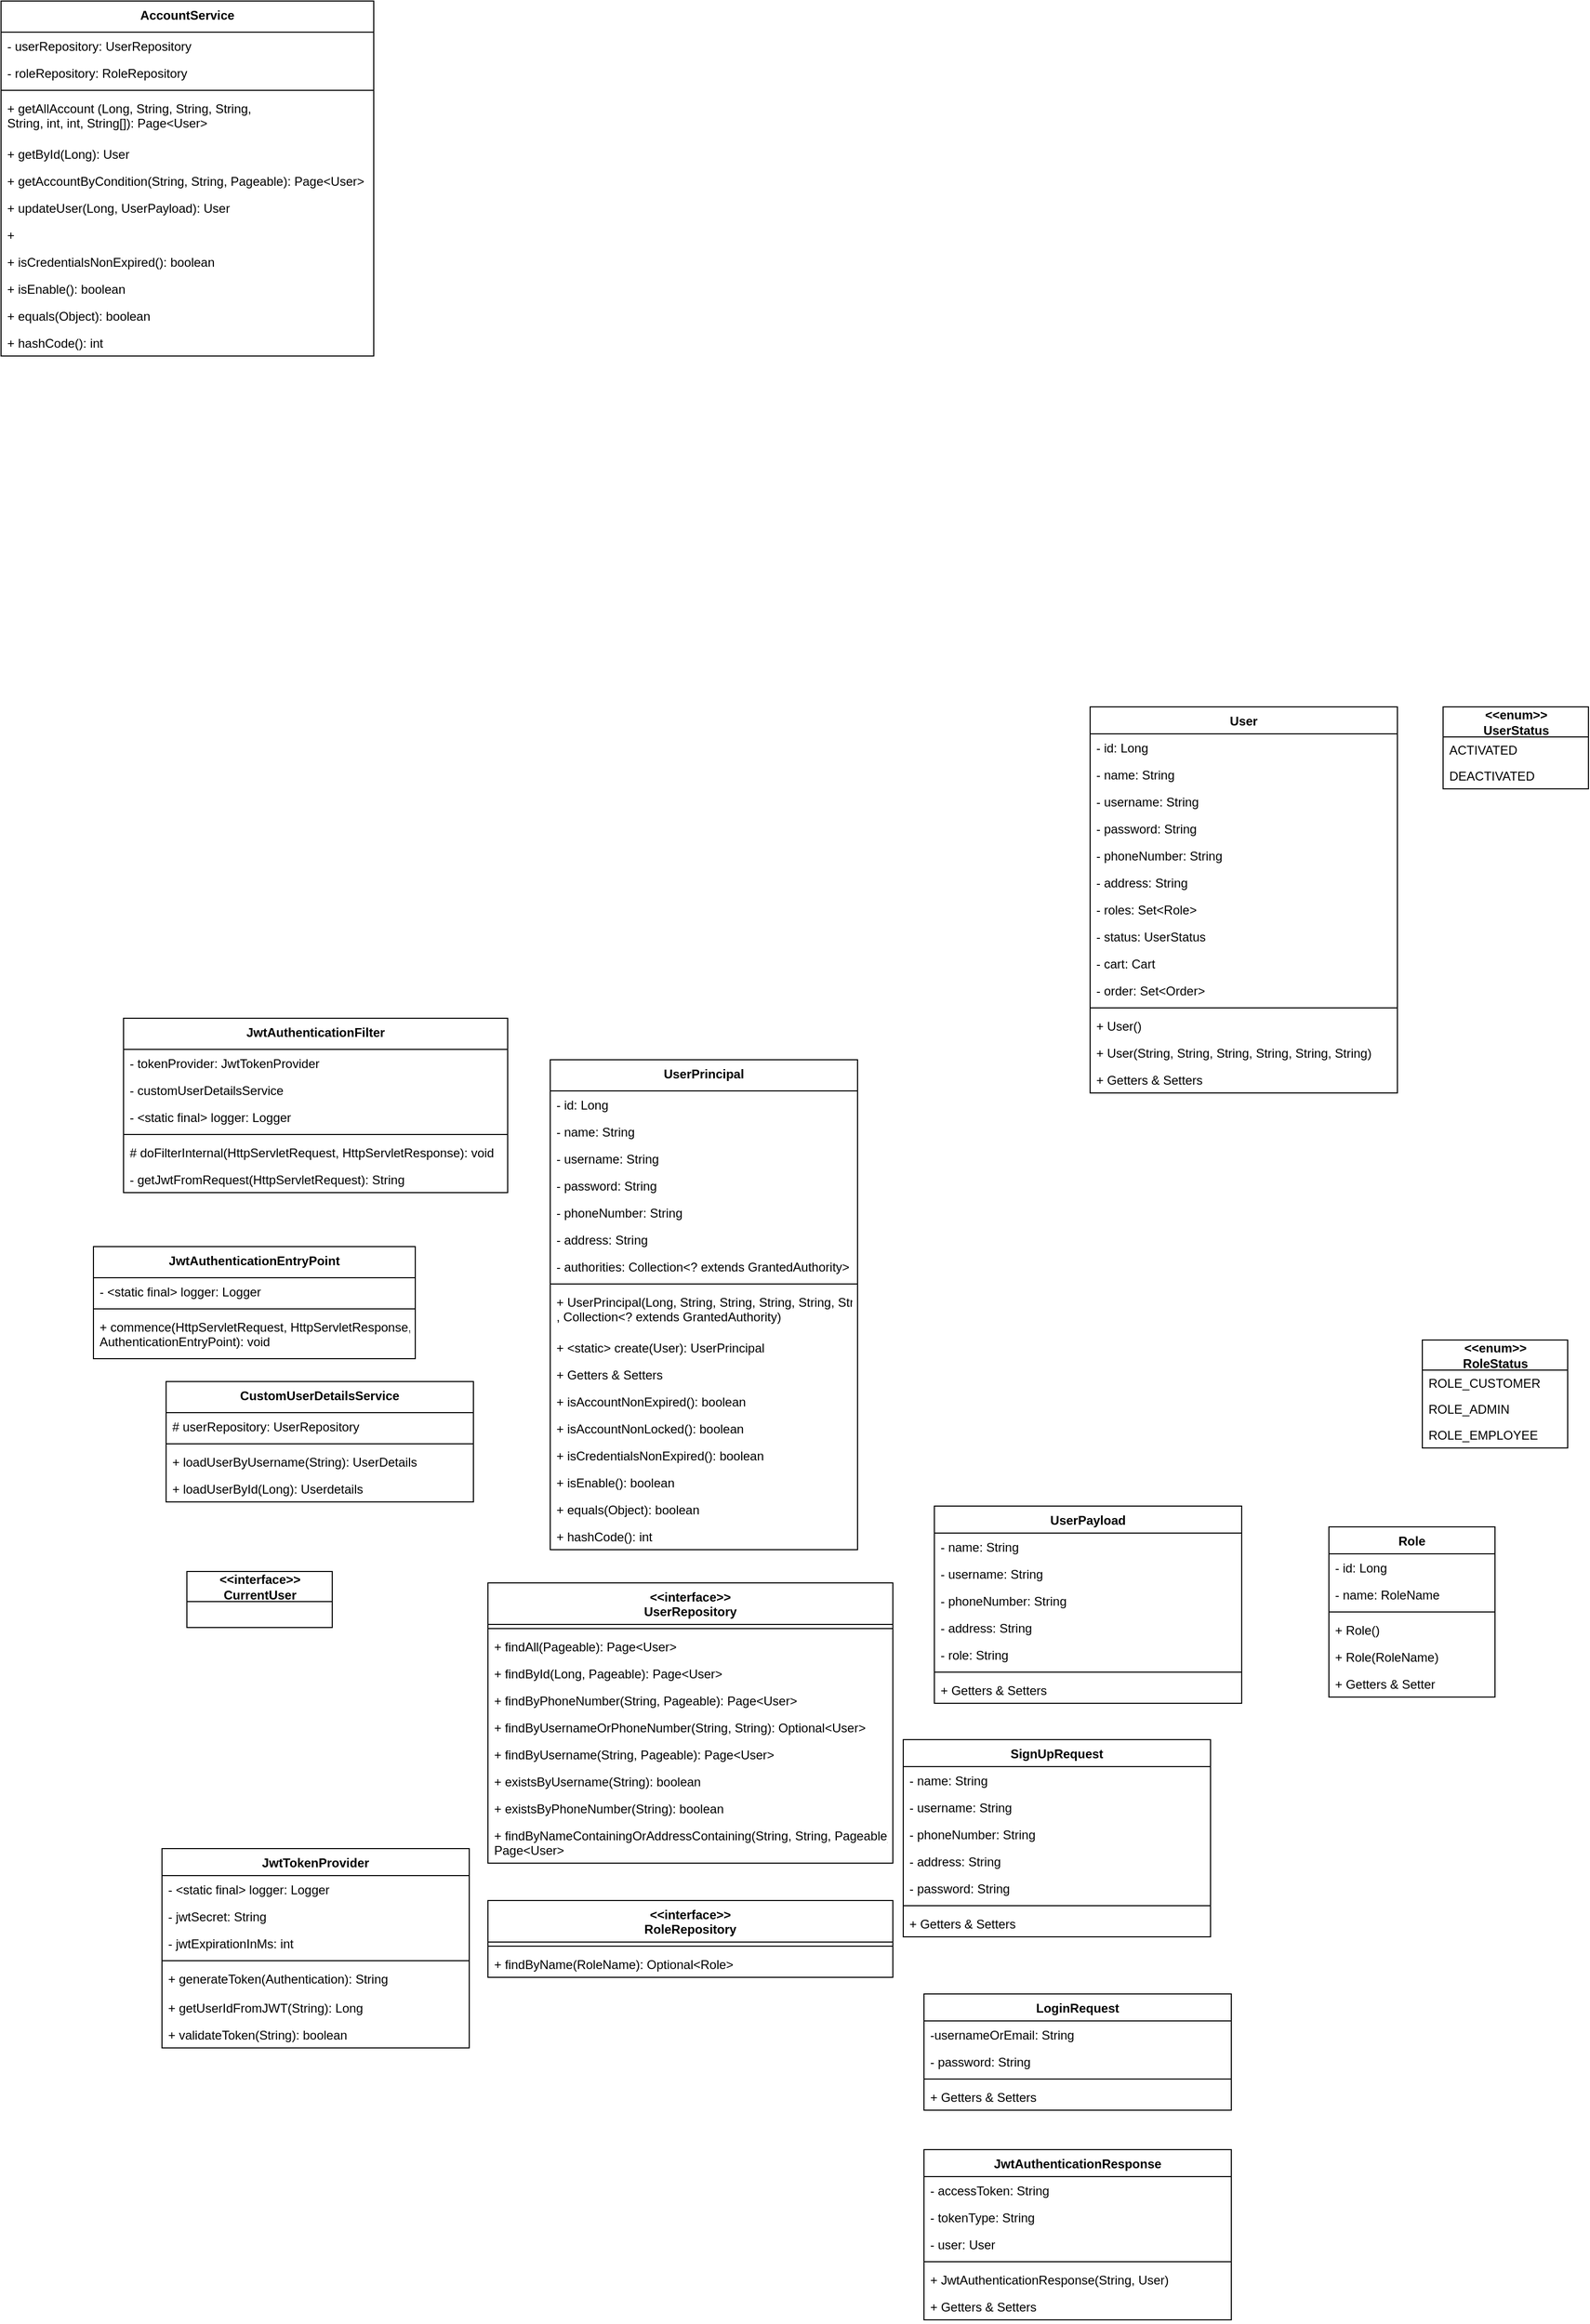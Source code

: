 <mxfile version="14.5.3" type="github"><diagram id="C5RBs43oDa-KdzZeNtuy" name="Page-1"><mxGraphModel dx="1350" dy="1605" grid="1" gridSize="10" guides="1" tooltips="1" connect="1" arrows="1" fold="1" page="1" pageScale="1" pageWidth="827" pageHeight="1169" math="0" shadow="0"><root><mxCell id="WIyWlLk6GJQsqaUBKTNV-0"/><mxCell id="WIyWlLk6GJQsqaUBKTNV-1" parent="WIyWlLk6GJQsqaUBKTNV-0"/><mxCell id="y8SY3zgBV_V-2ngHkjji-3" value="User" style="swimlane;fontStyle=1;align=center;verticalAlign=top;childLayout=stackLayout;horizontal=1;startSize=26;horizontalStack=0;resizeParent=1;resizeParentMax=0;resizeLast=0;collapsible=1;marginBottom=0;" vertex="1" parent="WIyWlLk6GJQsqaUBKTNV-1"><mxGeometry x="340" y="-410" width="296" height="372" as="geometry"/></mxCell><mxCell id="y8SY3zgBV_V-2ngHkjji-4" value="- id: Long" style="text;strokeColor=none;fillColor=none;align=left;verticalAlign=top;spacingLeft=4;spacingRight=4;overflow=hidden;rotatable=0;points=[[0,0.5],[1,0.5]];portConstraint=eastwest;" vertex="1" parent="y8SY3zgBV_V-2ngHkjji-3"><mxGeometry y="26" width="296" height="26" as="geometry"/></mxCell><mxCell id="y8SY3zgBV_V-2ngHkjji-26" value="- name: String" style="text;strokeColor=none;fillColor=none;align=left;verticalAlign=top;spacingLeft=4;spacingRight=4;overflow=hidden;rotatable=0;points=[[0,0.5],[1,0.5]];portConstraint=eastwest;" vertex="1" parent="y8SY3zgBV_V-2ngHkjji-3"><mxGeometry y="52" width="296" height="26" as="geometry"/></mxCell><mxCell id="y8SY3zgBV_V-2ngHkjji-27" value="- username: String" style="text;strokeColor=none;fillColor=none;align=left;verticalAlign=top;spacingLeft=4;spacingRight=4;overflow=hidden;rotatable=0;points=[[0,0.5],[1,0.5]];portConstraint=eastwest;" vertex="1" parent="y8SY3zgBV_V-2ngHkjji-3"><mxGeometry y="78" width="296" height="26" as="geometry"/></mxCell><mxCell id="y8SY3zgBV_V-2ngHkjji-28" value="- password: String" style="text;strokeColor=none;fillColor=none;align=left;verticalAlign=top;spacingLeft=4;spacingRight=4;overflow=hidden;rotatable=0;points=[[0,0.5],[1,0.5]];portConstraint=eastwest;" vertex="1" parent="y8SY3zgBV_V-2ngHkjji-3"><mxGeometry y="104" width="296" height="26" as="geometry"/></mxCell><mxCell id="y8SY3zgBV_V-2ngHkjji-30" value="- phoneNumber: String" style="text;strokeColor=none;fillColor=none;align=left;verticalAlign=top;spacingLeft=4;spacingRight=4;overflow=hidden;rotatable=0;points=[[0,0.5],[1,0.5]];portConstraint=eastwest;" vertex="1" parent="y8SY3zgBV_V-2ngHkjji-3"><mxGeometry y="130" width="296" height="26" as="geometry"/></mxCell><mxCell id="y8SY3zgBV_V-2ngHkjji-31" value="- address: String" style="text;strokeColor=none;fillColor=none;align=left;verticalAlign=top;spacingLeft=4;spacingRight=4;overflow=hidden;rotatable=0;points=[[0,0.5],[1,0.5]];portConstraint=eastwest;" vertex="1" parent="y8SY3zgBV_V-2ngHkjji-3"><mxGeometry y="156" width="296" height="26" as="geometry"/></mxCell><mxCell id="y8SY3zgBV_V-2ngHkjji-34" value="- roles: Set&lt;Role&gt;" style="text;strokeColor=none;fillColor=none;align=left;verticalAlign=top;spacingLeft=4;spacingRight=4;overflow=hidden;rotatable=0;points=[[0,0.5],[1,0.5]];portConstraint=eastwest;" vertex="1" parent="y8SY3zgBV_V-2ngHkjji-3"><mxGeometry y="182" width="296" height="26" as="geometry"/></mxCell><mxCell id="y8SY3zgBV_V-2ngHkjji-33" value="- status: UserStatus" style="text;strokeColor=none;fillColor=none;align=left;verticalAlign=top;spacingLeft=4;spacingRight=4;overflow=hidden;rotatable=0;points=[[0,0.5],[1,0.5]];portConstraint=eastwest;" vertex="1" parent="y8SY3zgBV_V-2ngHkjji-3"><mxGeometry y="208" width="296" height="26" as="geometry"/></mxCell><mxCell id="y8SY3zgBV_V-2ngHkjji-32" value="- cart: Cart" style="text;strokeColor=none;fillColor=none;align=left;verticalAlign=top;spacingLeft=4;spacingRight=4;overflow=hidden;rotatable=0;points=[[0,0.5],[1,0.5]];portConstraint=eastwest;" vertex="1" parent="y8SY3zgBV_V-2ngHkjji-3"><mxGeometry y="234" width="296" height="26" as="geometry"/></mxCell><mxCell id="y8SY3zgBV_V-2ngHkjji-29" value="- order: Set&lt;Order&gt;" style="text;strokeColor=none;fillColor=none;align=left;verticalAlign=top;spacingLeft=4;spacingRight=4;overflow=hidden;rotatable=0;points=[[0,0.5],[1,0.5]];portConstraint=eastwest;" vertex="1" parent="y8SY3zgBV_V-2ngHkjji-3"><mxGeometry y="260" width="296" height="26" as="geometry"/></mxCell><mxCell id="y8SY3zgBV_V-2ngHkjji-5" value="" style="line;strokeWidth=1;fillColor=none;align=left;verticalAlign=middle;spacingTop=-1;spacingLeft=3;spacingRight=3;rotatable=0;labelPosition=right;points=[];portConstraint=eastwest;" vertex="1" parent="y8SY3zgBV_V-2ngHkjji-3"><mxGeometry y="286" width="296" height="8" as="geometry"/></mxCell><mxCell id="y8SY3zgBV_V-2ngHkjji-6" value="+ User()&#xA;" style="text;strokeColor=none;fillColor=none;align=left;verticalAlign=top;spacingLeft=4;spacingRight=4;overflow=hidden;rotatable=0;points=[[0,0.5],[1,0.5]];portConstraint=eastwest;" vertex="1" parent="y8SY3zgBV_V-2ngHkjji-3"><mxGeometry y="294" width="296" height="26" as="geometry"/></mxCell><mxCell id="y8SY3zgBV_V-2ngHkjji-50" value="+ User(String, String, String, String, String, String)&#xA;" style="text;strokeColor=none;fillColor=none;align=left;verticalAlign=top;spacingLeft=4;spacingRight=4;overflow=hidden;rotatable=0;points=[[0,0.5],[1,0.5]];portConstraint=eastwest;" vertex="1" parent="y8SY3zgBV_V-2ngHkjji-3"><mxGeometry y="320" width="296" height="26" as="geometry"/></mxCell><mxCell id="y8SY3zgBV_V-2ngHkjji-35" value="+ Getters &amp; Setters " style="text;strokeColor=none;fillColor=none;align=left;verticalAlign=top;spacingLeft=4;spacingRight=4;overflow=hidden;rotatable=0;points=[[0,0.5],[1,0.5]];portConstraint=eastwest;" vertex="1" parent="y8SY3zgBV_V-2ngHkjji-3"><mxGeometry y="346" width="296" height="26" as="geometry"/></mxCell><mxCell id="y8SY3zgBV_V-2ngHkjji-11" value="Role" style="swimlane;fontStyle=1;align=center;verticalAlign=top;childLayout=stackLayout;horizontal=1;startSize=26;horizontalStack=0;resizeParent=1;resizeParentMax=0;resizeLast=0;collapsible=1;marginBottom=0;" vertex="1" parent="WIyWlLk6GJQsqaUBKTNV-1"><mxGeometry x="570" y="380" width="160" height="164" as="geometry"/></mxCell><mxCell id="y8SY3zgBV_V-2ngHkjji-52" value="- id: Long" style="text;strokeColor=none;fillColor=none;align=left;verticalAlign=top;spacingLeft=4;spacingRight=4;overflow=hidden;rotatable=0;points=[[0,0.5],[1,0.5]];portConstraint=eastwest;" vertex="1" parent="y8SY3zgBV_V-2ngHkjji-11"><mxGeometry y="26" width="160" height="26" as="geometry"/></mxCell><mxCell id="y8SY3zgBV_V-2ngHkjji-12" value="- name: RoleName" style="text;strokeColor=none;fillColor=none;align=left;verticalAlign=top;spacingLeft=4;spacingRight=4;overflow=hidden;rotatable=0;points=[[0,0.5],[1,0.5]];portConstraint=eastwest;" vertex="1" parent="y8SY3zgBV_V-2ngHkjji-11"><mxGeometry y="52" width="160" height="26" as="geometry"/></mxCell><mxCell id="y8SY3zgBV_V-2ngHkjji-13" value="" style="line;strokeWidth=1;fillColor=none;align=left;verticalAlign=middle;spacingTop=-1;spacingLeft=3;spacingRight=3;rotatable=0;labelPosition=right;points=[];portConstraint=eastwest;" vertex="1" parent="y8SY3zgBV_V-2ngHkjji-11"><mxGeometry y="78" width="160" height="8" as="geometry"/></mxCell><mxCell id="y8SY3zgBV_V-2ngHkjji-14" value="+ Role()" style="text;strokeColor=none;fillColor=none;align=left;verticalAlign=top;spacingLeft=4;spacingRight=4;overflow=hidden;rotatable=0;points=[[0,0.5],[1,0.5]];portConstraint=eastwest;" vertex="1" parent="y8SY3zgBV_V-2ngHkjji-11"><mxGeometry y="86" width="160" height="26" as="geometry"/></mxCell><mxCell id="y8SY3zgBV_V-2ngHkjji-54" value="+ Role(RoleName)" style="text;strokeColor=none;fillColor=none;align=left;verticalAlign=top;spacingLeft=4;spacingRight=4;overflow=hidden;rotatable=0;points=[[0,0.5],[1,0.5]];portConstraint=eastwest;" vertex="1" parent="y8SY3zgBV_V-2ngHkjji-11"><mxGeometry y="112" width="160" height="26" as="geometry"/></mxCell><mxCell id="y8SY3zgBV_V-2ngHkjji-53" value="+ Getters &amp; Setter" style="text;strokeColor=none;fillColor=none;align=left;verticalAlign=top;spacingLeft=4;spacingRight=4;overflow=hidden;rotatable=0;points=[[0,0.5],[1,0.5]];portConstraint=eastwest;" vertex="1" parent="y8SY3zgBV_V-2ngHkjji-11"><mxGeometry y="138" width="160" height="26" as="geometry"/></mxCell><mxCell id="y8SY3zgBV_V-2ngHkjji-19" value="&lt;div&gt;&amp;lt;&amp;lt;enum&amp;gt;&amp;gt;&lt;br&gt;&lt;/div&gt;&lt;div&gt;UserStatus&lt;/div&gt;" style="swimlane;fontStyle=1;align=center;verticalAlign=middle;childLayout=stackLayout;horizontal=1;startSize=29;horizontalStack=0;resizeParent=1;resizeParentMax=0;resizeLast=0;collapsible=0;marginBottom=0;html=1;" vertex="1" parent="WIyWlLk6GJQsqaUBKTNV-1"><mxGeometry x="680" y="-410" width="140" height="79" as="geometry"/></mxCell><mxCell id="y8SY3zgBV_V-2ngHkjji-21" value="ACTIVATED" style="text;html=1;strokeColor=none;fillColor=none;align=left;verticalAlign=middle;spacingLeft=4;spacingRight=4;overflow=hidden;rotatable=0;points=[[0,0.5],[1,0.5]];portConstraint=eastwest;" vertex="1" parent="y8SY3zgBV_V-2ngHkjji-19"><mxGeometry y="29" width="140" height="25" as="geometry"/></mxCell><mxCell id="y8SY3zgBV_V-2ngHkjji-51" value="DEACTIVATED" style="text;html=1;strokeColor=none;fillColor=none;align=left;verticalAlign=middle;spacingLeft=4;spacingRight=4;overflow=hidden;rotatable=0;points=[[0,0.5],[1,0.5]];portConstraint=eastwest;" vertex="1" parent="y8SY3zgBV_V-2ngHkjji-19"><mxGeometry y="54" width="140" height="25" as="geometry"/></mxCell><mxCell id="y8SY3zgBV_V-2ngHkjji-55" value="&lt;div&gt;&amp;lt;&amp;lt;enum&amp;gt;&amp;gt;&lt;br&gt;&lt;/div&gt;&lt;div&gt;RoleStatus&lt;/div&gt;" style="swimlane;fontStyle=1;align=center;verticalAlign=middle;childLayout=stackLayout;horizontal=1;startSize=29;horizontalStack=0;resizeParent=1;resizeParentMax=0;resizeLast=0;collapsible=0;marginBottom=0;html=1;" vertex="1" parent="WIyWlLk6GJQsqaUBKTNV-1"><mxGeometry x="660" y="200" width="140" height="104" as="geometry"/></mxCell><mxCell id="y8SY3zgBV_V-2ngHkjji-56" value="ROLE_CUSTOMER" style="text;html=1;strokeColor=none;fillColor=none;align=left;verticalAlign=middle;spacingLeft=4;spacingRight=4;overflow=hidden;rotatable=0;points=[[0,0.5],[1,0.5]];portConstraint=eastwest;" vertex="1" parent="y8SY3zgBV_V-2ngHkjji-55"><mxGeometry y="29" width="140" height="25" as="geometry"/></mxCell><mxCell id="y8SY3zgBV_V-2ngHkjji-57" value="ROLE_ADMIN" style="text;html=1;strokeColor=none;fillColor=none;align=left;verticalAlign=middle;spacingLeft=4;spacingRight=4;overflow=hidden;rotatable=0;points=[[0,0.5],[1,0.5]];portConstraint=eastwest;" vertex="1" parent="y8SY3zgBV_V-2ngHkjji-55"><mxGeometry y="54" width="140" height="25" as="geometry"/></mxCell><mxCell id="y8SY3zgBV_V-2ngHkjji-58" value="ROLE_EMPLOYEE" style="text;html=1;strokeColor=none;fillColor=none;align=left;verticalAlign=middle;spacingLeft=4;spacingRight=4;overflow=hidden;rotatable=0;points=[[0,0.5],[1,0.5]];portConstraint=eastwest;" vertex="1" parent="y8SY3zgBV_V-2ngHkjji-55"><mxGeometry y="79" width="140" height="25" as="geometry"/></mxCell><mxCell id="y8SY3zgBV_V-2ngHkjji-59" value="UserPayload" style="swimlane;fontStyle=1;align=center;verticalAlign=top;childLayout=stackLayout;horizontal=1;startSize=26;horizontalStack=0;resizeParent=1;resizeParentMax=0;resizeLast=0;collapsible=1;marginBottom=0;" vertex="1" parent="WIyWlLk6GJQsqaUBKTNV-1"><mxGeometry x="190" y="360" width="296" height="190" as="geometry"/></mxCell><mxCell id="y8SY3zgBV_V-2ngHkjji-61" value="- name: String" style="text;strokeColor=none;fillColor=none;align=left;verticalAlign=top;spacingLeft=4;spacingRight=4;overflow=hidden;rotatable=0;points=[[0,0.5],[1,0.5]];portConstraint=eastwest;" vertex="1" parent="y8SY3zgBV_V-2ngHkjji-59"><mxGeometry y="26" width="296" height="26" as="geometry"/></mxCell><mxCell id="y8SY3zgBV_V-2ngHkjji-62" value="- username: String" style="text;strokeColor=none;fillColor=none;align=left;verticalAlign=top;spacingLeft=4;spacingRight=4;overflow=hidden;rotatable=0;points=[[0,0.5],[1,0.5]];portConstraint=eastwest;" vertex="1" parent="y8SY3zgBV_V-2ngHkjji-59"><mxGeometry y="52" width="296" height="26" as="geometry"/></mxCell><mxCell id="y8SY3zgBV_V-2ngHkjji-64" value="- phoneNumber: String" style="text;strokeColor=none;fillColor=none;align=left;verticalAlign=top;spacingLeft=4;spacingRight=4;overflow=hidden;rotatable=0;points=[[0,0.5],[1,0.5]];portConstraint=eastwest;" vertex="1" parent="y8SY3zgBV_V-2ngHkjji-59"><mxGeometry y="78" width="296" height="26" as="geometry"/></mxCell><mxCell id="y8SY3zgBV_V-2ngHkjji-65" value="- address: String" style="text;strokeColor=none;fillColor=none;align=left;verticalAlign=top;spacingLeft=4;spacingRight=4;overflow=hidden;rotatable=0;points=[[0,0.5],[1,0.5]];portConstraint=eastwest;" vertex="1" parent="y8SY3zgBV_V-2ngHkjji-59"><mxGeometry y="104" width="296" height="26" as="geometry"/></mxCell><mxCell id="y8SY3zgBV_V-2ngHkjji-66" value="- role: String" style="text;strokeColor=none;fillColor=none;align=left;verticalAlign=top;spacingLeft=4;spacingRight=4;overflow=hidden;rotatable=0;points=[[0,0.5],[1,0.5]];portConstraint=eastwest;" vertex="1" parent="y8SY3zgBV_V-2ngHkjji-59"><mxGeometry y="130" width="296" height="26" as="geometry"/></mxCell><mxCell id="y8SY3zgBV_V-2ngHkjji-70" value="" style="line;strokeWidth=1;fillColor=none;align=left;verticalAlign=middle;spacingTop=-1;spacingLeft=3;spacingRight=3;rotatable=0;labelPosition=right;points=[];portConstraint=eastwest;" vertex="1" parent="y8SY3zgBV_V-2ngHkjji-59"><mxGeometry y="156" width="296" height="8" as="geometry"/></mxCell><mxCell id="y8SY3zgBV_V-2ngHkjji-73" value="+ Getters &amp; Setters " style="text;strokeColor=none;fillColor=none;align=left;verticalAlign=top;spacingLeft=4;spacingRight=4;overflow=hidden;rotatable=0;points=[[0,0.5],[1,0.5]];portConstraint=eastwest;" vertex="1" parent="y8SY3zgBV_V-2ngHkjji-59"><mxGeometry y="164" width="296" height="26" as="geometry"/></mxCell><mxCell id="y8SY3zgBV_V-2ngHkjji-74" value="SignUpRequest" style="swimlane;fontStyle=1;align=center;verticalAlign=top;childLayout=stackLayout;horizontal=1;startSize=26;horizontalStack=0;resizeParent=1;resizeParentMax=0;resizeLast=0;collapsible=1;marginBottom=0;" vertex="1" parent="WIyWlLk6GJQsqaUBKTNV-1"><mxGeometry x="160" y="585" width="296" height="190" as="geometry"/></mxCell><mxCell id="y8SY3zgBV_V-2ngHkjji-75" value="- name: String" style="text;strokeColor=none;fillColor=none;align=left;verticalAlign=top;spacingLeft=4;spacingRight=4;overflow=hidden;rotatable=0;points=[[0,0.5],[1,0.5]];portConstraint=eastwest;" vertex="1" parent="y8SY3zgBV_V-2ngHkjji-74"><mxGeometry y="26" width="296" height="26" as="geometry"/></mxCell><mxCell id="y8SY3zgBV_V-2ngHkjji-76" value="- username: String" style="text;strokeColor=none;fillColor=none;align=left;verticalAlign=top;spacingLeft=4;spacingRight=4;overflow=hidden;rotatable=0;points=[[0,0.5],[1,0.5]];portConstraint=eastwest;" vertex="1" parent="y8SY3zgBV_V-2ngHkjji-74"><mxGeometry y="52" width="296" height="26" as="geometry"/></mxCell><mxCell id="y8SY3zgBV_V-2ngHkjji-77" value="- phoneNumber: String" style="text;strokeColor=none;fillColor=none;align=left;verticalAlign=top;spacingLeft=4;spacingRight=4;overflow=hidden;rotatable=0;points=[[0,0.5],[1,0.5]];portConstraint=eastwest;" vertex="1" parent="y8SY3zgBV_V-2ngHkjji-74"><mxGeometry y="78" width="296" height="26" as="geometry"/></mxCell><mxCell id="y8SY3zgBV_V-2ngHkjji-78" value="- address: String" style="text;strokeColor=none;fillColor=none;align=left;verticalAlign=top;spacingLeft=4;spacingRight=4;overflow=hidden;rotatable=0;points=[[0,0.5],[1,0.5]];portConstraint=eastwest;" vertex="1" parent="y8SY3zgBV_V-2ngHkjji-74"><mxGeometry y="104" width="296" height="26" as="geometry"/></mxCell><mxCell id="y8SY3zgBV_V-2ngHkjji-79" value="- password: String" style="text;strokeColor=none;fillColor=none;align=left;verticalAlign=top;spacingLeft=4;spacingRight=4;overflow=hidden;rotatable=0;points=[[0,0.5],[1,0.5]];portConstraint=eastwest;" vertex="1" parent="y8SY3zgBV_V-2ngHkjji-74"><mxGeometry y="130" width="296" height="26" as="geometry"/></mxCell><mxCell id="y8SY3zgBV_V-2ngHkjji-80" value="" style="line;strokeWidth=1;fillColor=none;align=left;verticalAlign=middle;spacingTop=-1;spacingLeft=3;spacingRight=3;rotatable=0;labelPosition=right;points=[];portConstraint=eastwest;" vertex="1" parent="y8SY3zgBV_V-2ngHkjji-74"><mxGeometry y="156" width="296" height="8" as="geometry"/></mxCell><mxCell id="y8SY3zgBV_V-2ngHkjji-81" value="+ Getters &amp; Setters " style="text;strokeColor=none;fillColor=none;align=left;verticalAlign=top;spacingLeft=4;spacingRight=4;overflow=hidden;rotatable=0;points=[[0,0.5],[1,0.5]];portConstraint=eastwest;" vertex="1" parent="y8SY3zgBV_V-2ngHkjji-74"><mxGeometry y="164" width="296" height="26" as="geometry"/></mxCell><mxCell id="y8SY3zgBV_V-2ngHkjji-82" value="LoginRequest" style="swimlane;fontStyle=1;align=center;verticalAlign=top;childLayout=stackLayout;horizontal=1;startSize=26;horizontalStack=0;resizeParent=1;resizeParentMax=0;resizeLast=0;collapsible=1;marginBottom=0;" vertex="1" parent="WIyWlLk6GJQsqaUBKTNV-1"><mxGeometry x="180" y="830" width="296" height="112" as="geometry"/></mxCell><mxCell id="y8SY3zgBV_V-2ngHkjji-83" value="-usernameOrEmail: String" style="text;strokeColor=none;fillColor=none;align=left;verticalAlign=top;spacingLeft=4;spacingRight=4;overflow=hidden;rotatable=0;points=[[0,0.5],[1,0.5]];portConstraint=eastwest;" vertex="1" parent="y8SY3zgBV_V-2ngHkjji-82"><mxGeometry y="26" width="296" height="26" as="geometry"/></mxCell><mxCell id="y8SY3zgBV_V-2ngHkjji-87" value="- password: String" style="text;strokeColor=none;fillColor=none;align=left;verticalAlign=top;spacingLeft=4;spacingRight=4;overflow=hidden;rotatable=0;points=[[0,0.5],[1,0.5]];portConstraint=eastwest;" vertex="1" parent="y8SY3zgBV_V-2ngHkjji-82"><mxGeometry y="52" width="296" height="26" as="geometry"/></mxCell><mxCell id="y8SY3zgBV_V-2ngHkjji-88" value="" style="line;strokeWidth=1;fillColor=none;align=left;verticalAlign=middle;spacingTop=-1;spacingLeft=3;spacingRight=3;rotatable=0;labelPosition=right;points=[];portConstraint=eastwest;" vertex="1" parent="y8SY3zgBV_V-2ngHkjji-82"><mxGeometry y="78" width="296" height="8" as="geometry"/></mxCell><mxCell id="y8SY3zgBV_V-2ngHkjji-89" value="+ Getters &amp; Setters " style="text;strokeColor=none;fillColor=none;align=left;verticalAlign=top;spacingLeft=4;spacingRight=4;overflow=hidden;rotatable=0;points=[[0,0.5],[1,0.5]];portConstraint=eastwest;" vertex="1" parent="y8SY3zgBV_V-2ngHkjji-82"><mxGeometry y="86" width="296" height="26" as="geometry"/></mxCell><mxCell id="y8SY3zgBV_V-2ngHkjji-90" value="JwtAuthenticationResponse" style="swimlane;fontStyle=1;align=center;verticalAlign=top;childLayout=stackLayout;horizontal=1;startSize=26;horizontalStack=0;resizeParent=1;resizeParentMax=0;resizeLast=0;collapsible=1;marginBottom=0;" vertex="1" parent="WIyWlLk6GJQsqaUBKTNV-1"><mxGeometry x="180" y="980" width="296" height="164" as="geometry"/></mxCell><mxCell id="y8SY3zgBV_V-2ngHkjji-91" value="- accessToken: String" style="text;strokeColor=none;fillColor=none;align=left;verticalAlign=top;spacingLeft=4;spacingRight=4;overflow=hidden;rotatable=0;points=[[0,0.5],[1,0.5]];portConstraint=eastwest;" vertex="1" parent="y8SY3zgBV_V-2ngHkjji-90"><mxGeometry y="26" width="296" height="26" as="geometry"/></mxCell><mxCell id="y8SY3zgBV_V-2ngHkjji-92" value="- tokenType: String" style="text;strokeColor=none;fillColor=none;align=left;verticalAlign=top;spacingLeft=4;spacingRight=4;overflow=hidden;rotatable=0;points=[[0,0.5],[1,0.5]];portConstraint=eastwest;" vertex="1" parent="y8SY3zgBV_V-2ngHkjji-90"><mxGeometry y="52" width="296" height="26" as="geometry"/></mxCell><mxCell id="y8SY3zgBV_V-2ngHkjji-95" value="- user: User" style="text;strokeColor=none;fillColor=none;align=left;verticalAlign=top;spacingLeft=4;spacingRight=4;overflow=hidden;rotatable=0;points=[[0,0.5],[1,0.5]];portConstraint=eastwest;" vertex="1" parent="y8SY3zgBV_V-2ngHkjji-90"><mxGeometry y="78" width="296" height="26" as="geometry"/></mxCell><mxCell id="y8SY3zgBV_V-2ngHkjji-93" value="" style="line;strokeWidth=1;fillColor=none;align=left;verticalAlign=middle;spacingTop=-1;spacingLeft=3;spacingRight=3;rotatable=0;labelPosition=right;points=[];portConstraint=eastwest;" vertex="1" parent="y8SY3zgBV_V-2ngHkjji-90"><mxGeometry y="104" width="296" height="8" as="geometry"/></mxCell><mxCell id="y8SY3zgBV_V-2ngHkjji-96" value="+ JwtAuthenticationResponse(String, User)" style="text;strokeColor=none;fillColor=none;align=left;verticalAlign=top;spacingLeft=4;spacingRight=4;overflow=hidden;rotatable=0;points=[[0,0.5],[1,0.5]];portConstraint=eastwest;" vertex="1" parent="y8SY3zgBV_V-2ngHkjji-90"><mxGeometry y="112" width="296" height="26" as="geometry"/></mxCell><mxCell id="y8SY3zgBV_V-2ngHkjji-94" value="+ Getters &amp; Setters " style="text;strokeColor=none;fillColor=none;align=left;verticalAlign=top;spacingLeft=4;spacingRight=4;overflow=hidden;rotatable=0;points=[[0,0.5],[1,0.5]];portConstraint=eastwest;" vertex="1" parent="y8SY3zgBV_V-2ngHkjji-90"><mxGeometry y="138" width="296" height="26" as="geometry"/></mxCell><mxCell id="y8SY3zgBV_V-2ngHkjji-97" value="UserPrincipal&#xA;&#xA;" style="swimlane;fontStyle=1;align=center;verticalAlign=top;childLayout=stackLayout;horizontal=1;startSize=30;horizontalStack=0;resizeParent=1;resizeParentMax=0;resizeLast=0;collapsible=1;marginBottom=0;" vertex="1" parent="WIyWlLk6GJQsqaUBKTNV-1"><mxGeometry x="-180" y="-70" width="296" height="472" as="geometry"/></mxCell><mxCell id="y8SY3zgBV_V-2ngHkjji-98" value="- id: Long" style="text;strokeColor=none;fillColor=none;align=left;verticalAlign=top;spacingLeft=4;spacingRight=4;overflow=hidden;rotatable=0;points=[[0,0.5],[1,0.5]];portConstraint=eastwest;" vertex="1" parent="y8SY3zgBV_V-2ngHkjji-97"><mxGeometry y="30" width="296" height="26" as="geometry"/></mxCell><mxCell id="y8SY3zgBV_V-2ngHkjji-99" value="- name: String" style="text;strokeColor=none;fillColor=none;align=left;verticalAlign=top;spacingLeft=4;spacingRight=4;overflow=hidden;rotatable=0;points=[[0,0.5],[1,0.5]];portConstraint=eastwest;" vertex="1" parent="y8SY3zgBV_V-2ngHkjji-97"><mxGeometry y="56" width="296" height="26" as="geometry"/></mxCell><mxCell id="y8SY3zgBV_V-2ngHkjji-100" value="- username: String" style="text;strokeColor=none;fillColor=none;align=left;verticalAlign=top;spacingLeft=4;spacingRight=4;overflow=hidden;rotatable=0;points=[[0,0.5],[1,0.5]];portConstraint=eastwest;" vertex="1" parent="y8SY3zgBV_V-2ngHkjji-97"><mxGeometry y="82" width="296" height="26" as="geometry"/></mxCell><mxCell id="y8SY3zgBV_V-2ngHkjji-101" value="- password: String" style="text;strokeColor=none;fillColor=none;align=left;verticalAlign=top;spacingLeft=4;spacingRight=4;overflow=hidden;rotatable=0;points=[[0,0.5],[1,0.5]];portConstraint=eastwest;" vertex="1" parent="y8SY3zgBV_V-2ngHkjji-97"><mxGeometry y="108" width="296" height="26" as="geometry"/></mxCell><mxCell id="y8SY3zgBV_V-2ngHkjji-102" value="- phoneNumber: String" style="text;strokeColor=none;fillColor=none;align=left;verticalAlign=top;spacingLeft=4;spacingRight=4;overflow=hidden;rotatable=0;points=[[0,0.5],[1,0.5]];portConstraint=eastwest;" vertex="1" parent="y8SY3zgBV_V-2ngHkjji-97"><mxGeometry y="134" width="296" height="26" as="geometry"/></mxCell><mxCell id="y8SY3zgBV_V-2ngHkjji-103" value="- address: String" style="text;strokeColor=none;fillColor=none;align=left;verticalAlign=top;spacingLeft=4;spacingRight=4;overflow=hidden;rotatable=0;points=[[0,0.5],[1,0.5]];portConstraint=eastwest;" vertex="1" parent="y8SY3zgBV_V-2ngHkjji-97"><mxGeometry y="160" width="296" height="26" as="geometry"/></mxCell><mxCell id="y8SY3zgBV_V-2ngHkjji-107" value="- authorities: Collection&lt;? extends GrantedAuthority&gt;" style="text;strokeColor=none;fillColor=none;align=left;verticalAlign=top;spacingLeft=4;spacingRight=4;overflow=hidden;rotatable=0;points=[[0,0.5],[1,0.5]];portConstraint=eastwest;" vertex="1" parent="y8SY3zgBV_V-2ngHkjji-97"><mxGeometry y="186" width="296" height="26" as="geometry"/></mxCell><mxCell id="y8SY3zgBV_V-2ngHkjji-108" value="" style="line;strokeWidth=1;fillColor=none;align=left;verticalAlign=middle;spacingTop=-1;spacingLeft=3;spacingRight=3;rotatable=0;labelPosition=right;points=[];portConstraint=eastwest;" vertex="1" parent="y8SY3zgBV_V-2ngHkjji-97"><mxGeometry y="212" width="296" height="8" as="geometry"/></mxCell><mxCell id="y8SY3zgBV_V-2ngHkjji-109" value="+ UserPrincipal(Long, String, String, String, String, String&#xA;, Collection&lt;? extends GrantedAuthority)&#xA;" style="text;strokeColor=none;fillColor=none;align=left;verticalAlign=top;spacingLeft=4;spacingRight=4;overflow=hidden;rotatable=0;points=[[0,0.5],[1,0.5]];portConstraint=eastwest;" vertex="1" parent="y8SY3zgBV_V-2ngHkjji-97"><mxGeometry y="220" width="296" height="44" as="geometry"/></mxCell><mxCell id="y8SY3zgBV_V-2ngHkjji-110" value="+ &lt;static&gt; create(User): UserPrincipal&#xA;" style="text;strokeColor=none;fillColor=none;align=left;verticalAlign=top;spacingLeft=4;spacingRight=4;overflow=hidden;rotatable=0;points=[[0,0.5],[1,0.5]];portConstraint=eastwest;" vertex="1" parent="y8SY3zgBV_V-2ngHkjji-97"><mxGeometry y="264" width="296" height="26" as="geometry"/></mxCell><mxCell id="y8SY3zgBV_V-2ngHkjji-111" value="+ Getters &amp; Setters " style="text;strokeColor=none;fillColor=none;align=left;verticalAlign=top;spacingLeft=4;spacingRight=4;overflow=hidden;rotatable=0;points=[[0,0.5],[1,0.5]];portConstraint=eastwest;" vertex="1" parent="y8SY3zgBV_V-2ngHkjji-97"><mxGeometry y="290" width="296" height="26" as="geometry"/></mxCell><mxCell id="y8SY3zgBV_V-2ngHkjji-114" value="+ isAccountNonExpired(): boolean" style="text;strokeColor=none;fillColor=none;align=left;verticalAlign=top;spacingLeft=4;spacingRight=4;overflow=hidden;rotatable=0;points=[[0,0.5],[1,0.5]];portConstraint=eastwest;" vertex="1" parent="y8SY3zgBV_V-2ngHkjji-97"><mxGeometry y="316" width="296" height="26" as="geometry"/></mxCell><mxCell id="y8SY3zgBV_V-2ngHkjji-115" value="+ isAccountNonLocked(): boolean" style="text;strokeColor=none;fillColor=none;align=left;verticalAlign=top;spacingLeft=4;spacingRight=4;overflow=hidden;rotatable=0;points=[[0,0.5],[1,0.5]];portConstraint=eastwest;" vertex="1" parent="y8SY3zgBV_V-2ngHkjji-97"><mxGeometry y="342" width="296" height="26" as="geometry"/></mxCell><mxCell id="y8SY3zgBV_V-2ngHkjji-117" value="+ isCredentialsNonExpired(): boolean" style="text;strokeColor=none;fillColor=none;align=left;verticalAlign=top;spacingLeft=4;spacingRight=4;overflow=hidden;rotatable=0;points=[[0,0.5],[1,0.5]];portConstraint=eastwest;" vertex="1" parent="y8SY3zgBV_V-2ngHkjji-97"><mxGeometry y="368" width="296" height="26" as="geometry"/></mxCell><mxCell id="y8SY3zgBV_V-2ngHkjji-116" value="+ isEnable(): boolean" style="text;strokeColor=none;fillColor=none;align=left;verticalAlign=top;spacingLeft=4;spacingRight=4;overflow=hidden;rotatable=0;points=[[0,0.5],[1,0.5]];portConstraint=eastwest;" vertex="1" parent="y8SY3zgBV_V-2ngHkjji-97"><mxGeometry y="394" width="296" height="26" as="geometry"/></mxCell><mxCell id="y8SY3zgBV_V-2ngHkjji-113" value="+ equals(Object): boolean" style="text;strokeColor=none;fillColor=none;align=left;verticalAlign=top;spacingLeft=4;spacingRight=4;overflow=hidden;rotatable=0;points=[[0,0.5],[1,0.5]];portConstraint=eastwest;" vertex="1" parent="y8SY3zgBV_V-2ngHkjji-97"><mxGeometry y="420" width="296" height="26" as="geometry"/></mxCell><mxCell id="y8SY3zgBV_V-2ngHkjji-118" value="+ hashCode(): int" style="text;strokeColor=none;fillColor=none;align=left;verticalAlign=top;spacingLeft=4;spacingRight=4;overflow=hidden;rotatable=0;points=[[0,0.5],[1,0.5]];portConstraint=eastwest;" vertex="1" parent="y8SY3zgBV_V-2ngHkjji-97"><mxGeometry y="446" width="296" height="26" as="geometry"/></mxCell><mxCell id="y8SY3zgBV_V-2ngHkjji-119" value="JwtTokenProvider" style="swimlane;fontStyle=1;align=center;verticalAlign=top;childLayout=stackLayout;horizontal=1;startSize=26;horizontalStack=0;resizeParent=1;resizeParentMax=0;resizeLast=0;collapsible=1;marginBottom=0;" vertex="1" parent="WIyWlLk6GJQsqaUBKTNV-1"><mxGeometry x="-554" y="690" width="296" height="192" as="geometry"><mxRectangle x="-554" y="690" width="140" height="26" as="alternateBounds"/></mxGeometry></mxCell><mxCell id="y8SY3zgBV_V-2ngHkjji-137" value="- &lt;static final&gt; logger: Logger" style="text;strokeColor=none;fillColor=none;align=left;verticalAlign=top;spacingLeft=4;spacingRight=4;overflow=hidden;rotatable=0;points=[[0,0.5],[1,0.5]];portConstraint=eastwest;" vertex="1" parent="y8SY3zgBV_V-2ngHkjji-119"><mxGeometry y="26" width="296" height="26" as="geometry"/></mxCell><mxCell id="y8SY3zgBV_V-2ngHkjji-120" value="- jwtSecret: String" style="text;strokeColor=none;fillColor=none;align=left;verticalAlign=top;spacingLeft=4;spacingRight=4;overflow=hidden;rotatable=0;points=[[0,0.5],[1,0.5]];portConstraint=eastwest;" vertex="1" parent="y8SY3zgBV_V-2ngHkjji-119"><mxGeometry y="52" width="296" height="26" as="geometry"/></mxCell><mxCell id="y8SY3zgBV_V-2ngHkjji-121" value="- jwtExpirationInMs: int" style="text;strokeColor=none;fillColor=none;align=left;verticalAlign=top;spacingLeft=4;spacingRight=4;overflow=hidden;rotatable=0;points=[[0,0.5],[1,0.5]];portConstraint=eastwest;" vertex="1" parent="y8SY3zgBV_V-2ngHkjji-119"><mxGeometry y="78" width="296" height="26" as="geometry"/></mxCell><mxCell id="y8SY3zgBV_V-2ngHkjji-127" value="" style="line;strokeWidth=1;fillColor=none;align=left;verticalAlign=middle;spacingTop=-1;spacingLeft=3;spacingRight=3;rotatable=0;labelPosition=right;points=[];portConstraint=eastwest;" vertex="1" parent="y8SY3zgBV_V-2ngHkjji-119"><mxGeometry y="104" width="296" height="8" as="geometry"/></mxCell><mxCell id="y8SY3zgBV_V-2ngHkjji-128" value="+ generateToken(Authentication): String" style="text;strokeColor=none;fillColor=none;align=left;verticalAlign=top;spacingLeft=4;spacingRight=4;overflow=hidden;rotatable=0;points=[[0,0.5],[1,0.5]];portConstraint=eastwest;" vertex="1" parent="y8SY3zgBV_V-2ngHkjji-119"><mxGeometry y="112" width="296" height="28" as="geometry"/></mxCell><mxCell id="y8SY3zgBV_V-2ngHkjji-129" value="+ getUserIdFromJWT(String): Long" style="text;strokeColor=none;fillColor=none;align=left;verticalAlign=top;spacingLeft=4;spacingRight=4;overflow=hidden;rotatable=0;points=[[0,0.5],[1,0.5]];portConstraint=eastwest;" vertex="1" parent="y8SY3zgBV_V-2ngHkjji-119"><mxGeometry y="140" width="296" height="26" as="geometry"/></mxCell><mxCell id="y8SY3zgBV_V-2ngHkjji-130" value="+ validateToken(String): boolean" style="text;strokeColor=none;fillColor=none;align=left;verticalAlign=top;spacingLeft=4;spacingRight=4;overflow=hidden;rotatable=0;points=[[0,0.5],[1,0.5]];portConstraint=eastwest;" vertex="1" parent="y8SY3zgBV_V-2ngHkjji-119"><mxGeometry y="166" width="296" height="26" as="geometry"/></mxCell><mxCell id="y8SY3zgBV_V-2ngHkjji-138" value="JwtAuthenticationFilter&#xA;" style="swimlane;fontStyle=1;align=center;verticalAlign=top;childLayout=stackLayout;horizontal=1;startSize=30;horizontalStack=0;resizeParent=1;resizeParentMax=0;resizeLast=0;collapsible=1;marginBottom=0;" vertex="1" parent="WIyWlLk6GJQsqaUBKTNV-1"><mxGeometry x="-591" y="-110" width="370" height="168" as="geometry"><mxRectangle x="-580" y="-110" width="220" height="50" as="alternateBounds"/></mxGeometry></mxCell><mxCell id="y8SY3zgBV_V-2ngHkjji-139" value="- tokenProvider: JwtTokenProvider" style="text;strokeColor=none;fillColor=none;align=left;verticalAlign=top;spacingLeft=4;spacingRight=4;overflow=hidden;rotatable=0;points=[[0,0.5],[1,0.5]];portConstraint=eastwest;" vertex="1" parent="y8SY3zgBV_V-2ngHkjji-138"><mxGeometry y="30" width="370" height="26" as="geometry"/></mxCell><mxCell id="y8SY3zgBV_V-2ngHkjji-140" value="- customUserDetailsService" style="text;strokeColor=none;fillColor=none;align=left;verticalAlign=top;spacingLeft=4;spacingRight=4;overflow=hidden;rotatable=0;points=[[0,0.5],[1,0.5]];portConstraint=eastwest;" vertex="1" parent="y8SY3zgBV_V-2ngHkjji-138"><mxGeometry y="56" width="370" height="26" as="geometry"/></mxCell><mxCell id="y8SY3zgBV_V-2ngHkjji-141" value="- &lt;static final&gt; logger: Logger" style="text;strokeColor=none;fillColor=none;align=left;verticalAlign=top;spacingLeft=4;spacingRight=4;overflow=hidden;rotatable=0;points=[[0,0.5],[1,0.5]];portConstraint=eastwest;" vertex="1" parent="y8SY3zgBV_V-2ngHkjji-138"><mxGeometry y="82" width="370" height="26" as="geometry"/></mxCell><mxCell id="y8SY3zgBV_V-2ngHkjji-146" value="" style="line;strokeWidth=1;fillColor=none;align=left;verticalAlign=middle;spacingTop=-1;spacingLeft=3;spacingRight=3;rotatable=0;labelPosition=right;points=[];portConstraint=eastwest;" vertex="1" parent="y8SY3zgBV_V-2ngHkjji-138"><mxGeometry y="108" width="370" height="8" as="geometry"/></mxCell><mxCell id="y8SY3zgBV_V-2ngHkjji-148" value="# doFilterInternal(HttpServletRequest, HttpServletResponse): void" style="text;strokeColor=none;fillColor=none;align=left;verticalAlign=top;spacingLeft=4;spacingRight=4;overflow=hidden;rotatable=0;points=[[0,0.5],[1,0.5]];portConstraint=eastwest;" vertex="1" parent="y8SY3zgBV_V-2ngHkjji-138"><mxGeometry y="116" width="370" height="26" as="geometry"/></mxCell><mxCell id="y8SY3zgBV_V-2ngHkjji-150" value="- getJwtFromRequest(HttpServletRequest): String" style="text;strokeColor=none;fillColor=none;align=left;verticalAlign=top;spacingLeft=4;spacingRight=4;overflow=hidden;rotatable=0;points=[[0,0.5],[1,0.5]];portConstraint=eastwest;" vertex="1" parent="y8SY3zgBV_V-2ngHkjji-138"><mxGeometry y="142" width="370" height="26" as="geometry"/></mxCell><mxCell id="y8SY3zgBV_V-2ngHkjji-160" value="JwtAuthenticationEntryPoint" style="swimlane;fontStyle=1;align=center;verticalAlign=top;childLayout=stackLayout;horizontal=1;startSize=30;horizontalStack=0;resizeParent=1;resizeParentMax=0;resizeLast=0;collapsible=1;marginBottom=0;" vertex="1" parent="WIyWlLk6GJQsqaUBKTNV-1"><mxGeometry x="-620" y="110" width="310" height="108" as="geometry"/></mxCell><mxCell id="y8SY3zgBV_V-2ngHkjji-162" value="- &lt;static final&gt; logger: Logger" style="text;strokeColor=none;fillColor=none;align=left;verticalAlign=top;spacingLeft=4;spacingRight=4;overflow=hidden;rotatable=0;points=[[0,0.5],[1,0.5]];portConstraint=eastwest;" vertex="1" parent="y8SY3zgBV_V-2ngHkjji-160"><mxGeometry y="30" width="310" height="26" as="geometry"/></mxCell><mxCell id="y8SY3zgBV_V-2ngHkjji-168" value="" style="line;strokeWidth=1;fillColor=none;align=left;verticalAlign=middle;spacingTop=-1;spacingLeft=3;spacingRight=3;rotatable=0;labelPosition=right;points=[];portConstraint=eastwest;" vertex="1" parent="y8SY3zgBV_V-2ngHkjji-160"><mxGeometry y="56" width="310" height="8" as="geometry"/></mxCell><mxCell id="y8SY3zgBV_V-2ngHkjji-169" value="+ commence(HttpServletRequest, HttpServletResponse,&#xA;AuthenticationEntryPoint): void" style="text;strokeColor=none;fillColor=none;align=left;verticalAlign=top;spacingLeft=4;spacingRight=4;overflow=hidden;rotatable=0;points=[[0,0.5],[1,0.5]];portConstraint=eastwest;" vertex="1" parent="y8SY3zgBV_V-2ngHkjji-160"><mxGeometry y="64" width="310" height="44" as="geometry"/></mxCell><mxCell id="y8SY3zgBV_V-2ngHkjji-179" value="CustomUserDetailsService" style="swimlane;fontStyle=1;align=center;verticalAlign=top;childLayout=stackLayout;horizontal=1;startSize=30;horizontalStack=0;resizeParent=1;resizeParentMax=0;resizeLast=0;collapsible=1;marginBottom=0;" vertex="1" parent="WIyWlLk6GJQsqaUBKTNV-1"><mxGeometry x="-550" y="240" width="296" height="116" as="geometry"/></mxCell><mxCell id="y8SY3zgBV_V-2ngHkjji-180" value="# userRepository: UserRepository" style="text;strokeColor=none;fillColor=none;align=left;verticalAlign=top;spacingLeft=4;spacingRight=4;overflow=hidden;rotatable=0;points=[[0,0.5],[1,0.5]];portConstraint=eastwest;" vertex="1" parent="y8SY3zgBV_V-2ngHkjji-179"><mxGeometry y="30" width="296" height="26" as="geometry"/></mxCell><mxCell id="y8SY3zgBV_V-2ngHkjji-187" value="" style="line;strokeWidth=1;fillColor=none;align=left;verticalAlign=middle;spacingTop=-1;spacingLeft=3;spacingRight=3;rotatable=0;labelPosition=right;points=[];portConstraint=eastwest;" vertex="1" parent="y8SY3zgBV_V-2ngHkjji-179"><mxGeometry y="56" width="296" height="8" as="geometry"/></mxCell><mxCell id="y8SY3zgBV_V-2ngHkjji-188" value="+ loadUserByUsername(String): UserDetails" style="text;strokeColor=none;fillColor=none;align=left;verticalAlign=top;spacingLeft=4;spacingRight=4;overflow=hidden;rotatable=0;points=[[0,0.5],[1,0.5]];portConstraint=eastwest;" vertex="1" parent="y8SY3zgBV_V-2ngHkjji-179"><mxGeometry y="64" width="296" height="26" as="geometry"/></mxCell><mxCell id="y8SY3zgBV_V-2ngHkjji-189" value="+ loadUserById(Long): Userdetails" style="text;strokeColor=none;fillColor=none;align=left;verticalAlign=top;spacingLeft=4;spacingRight=4;overflow=hidden;rotatable=0;points=[[0,0.5],[1,0.5]];portConstraint=eastwest;" vertex="1" parent="y8SY3zgBV_V-2ngHkjji-179"><mxGeometry y="90" width="296" height="26" as="geometry"/></mxCell><mxCell id="y8SY3zgBV_V-2ngHkjji-197" value="&lt;div&gt;&amp;lt;&amp;lt;interface&amp;gt;&amp;gt;&lt;br&gt;&lt;/div&gt;&lt;div&gt;CurrentUser&lt;/div&gt;" style="swimlane;fontStyle=1;align=center;verticalAlign=middle;childLayout=stackLayout;horizontal=1;startSize=29;horizontalStack=0;resizeParent=1;resizeParentMax=0;resizeLast=0;collapsible=0;marginBottom=0;html=1;" vertex="1" parent="WIyWlLk6GJQsqaUBKTNV-1"><mxGeometry x="-530" y="423" width="140" height="54" as="geometry"/></mxCell><mxCell id="y8SY3zgBV_V-2ngHkjji-200" value="&lt;&lt;interface&gt;&gt;&#xA;UserRepository" style="swimlane;fontStyle=1;align=center;verticalAlign=top;childLayout=stackLayout;horizontal=1;startSize=40;horizontalStack=0;resizeParent=1;resizeParentMax=0;resizeLast=0;collapsible=1;marginBottom=0;" vertex="1" parent="WIyWlLk6GJQsqaUBKTNV-1"><mxGeometry x="-240" y="434" width="390" height="270" as="geometry"/></mxCell><mxCell id="y8SY3zgBV_V-2ngHkjji-208" value="" style="line;strokeWidth=1;fillColor=none;align=left;verticalAlign=middle;spacingTop=-1;spacingLeft=3;spacingRight=3;rotatable=0;labelPosition=right;points=[];portConstraint=eastwest;" vertex="1" parent="y8SY3zgBV_V-2ngHkjji-200"><mxGeometry y="40" width="390" height="8" as="geometry"/></mxCell><mxCell id="y8SY3zgBV_V-2ngHkjji-210" value="+ findAll(Pageable): Page&lt;User&gt;" style="text;strokeColor=none;fillColor=none;align=left;verticalAlign=top;spacingLeft=4;spacingRight=4;overflow=hidden;rotatable=0;points=[[0,0.5],[1,0.5]];portConstraint=eastwest;" vertex="1" parent="y8SY3zgBV_V-2ngHkjji-200"><mxGeometry y="48" width="390" height="26" as="geometry"/></mxCell><mxCell id="y8SY3zgBV_V-2ngHkjji-211" value="+ findById(Long, Pageable): Page&lt;User&gt;" style="text;strokeColor=none;fillColor=none;align=left;verticalAlign=top;spacingLeft=4;spacingRight=4;overflow=hidden;rotatable=0;points=[[0,0.5],[1,0.5]];portConstraint=eastwest;" vertex="1" parent="y8SY3zgBV_V-2ngHkjji-200"><mxGeometry y="74" width="390" height="26" as="geometry"/></mxCell><mxCell id="y8SY3zgBV_V-2ngHkjji-212" value="+ findByPhoneNumber(String, Pageable): Page&lt;User&gt;" style="text;strokeColor=none;fillColor=none;align=left;verticalAlign=top;spacingLeft=4;spacingRight=4;overflow=hidden;rotatable=0;points=[[0,0.5],[1,0.5]];portConstraint=eastwest;" vertex="1" parent="y8SY3zgBV_V-2ngHkjji-200"><mxGeometry y="100" width="390" height="26" as="geometry"/></mxCell><mxCell id="y8SY3zgBV_V-2ngHkjji-213" value="+ findByUsernameOrPhoneNumber(String, String): Optional&lt;User&gt;" style="text;strokeColor=none;fillColor=none;align=left;verticalAlign=top;spacingLeft=4;spacingRight=4;overflow=hidden;rotatable=0;points=[[0,0.5],[1,0.5]];portConstraint=eastwest;" vertex="1" parent="y8SY3zgBV_V-2ngHkjji-200"><mxGeometry y="126" width="390" height="26" as="geometry"/></mxCell><mxCell id="y8SY3zgBV_V-2ngHkjji-214" value="+ findByUsername(String, Pageable): Page&lt;User&gt;" style="text;strokeColor=none;fillColor=none;align=left;verticalAlign=top;spacingLeft=4;spacingRight=4;overflow=hidden;rotatable=0;points=[[0,0.5],[1,0.5]];portConstraint=eastwest;" vertex="1" parent="y8SY3zgBV_V-2ngHkjji-200"><mxGeometry y="152" width="390" height="26" as="geometry"/></mxCell><mxCell id="y8SY3zgBV_V-2ngHkjji-215" value="+ existsByUsername(String): boolean" style="text;strokeColor=none;fillColor=none;align=left;verticalAlign=top;spacingLeft=4;spacingRight=4;overflow=hidden;rotatable=0;points=[[0,0.5],[1,0.5]];portConstraint=eastwest;" vertex="1" parent="y8SY3zgBV_V-2ngHkjji-200"><mxGeometry y="178" width="390" height="26" as="geometry"/></mxCell><mxCell id="y8SY3zgBV_V-2ngHkjji-216" value="+ existsByPhoneNumber(String): boolean" style="text;strokeColor=none;fillColor=none;align=left;verticalAlign=top;spacingLeft=4;spacingRight=4;overflow=hidden;rotatable=0;points=[[0,0.5],[1,0.5]];portConstraint=eastwest;" vertex="1" parent="y8SY3zgBV_V-2ngHkjji-200"><mxGeometry y="204" width="390" height="26" as="geometry"/></mxCell><mxCell id="y8SY3zgBV_V-2ngHkjji-217" value="+ findByNameContainingOrAddressContaining(String, String, Pageable):&#xA;Page&lt;User&gt;&#xA;" style="text;strokeColor=none;fillColor=none;align=left;verticalAlign=top;spacingLeft=4;spacingRight=4;overflow=hidden;rotatable=0;points=[[0,0.5],[1,0.5]];portConstraint=eastwest;" vertex="1" parent="y8SY3zgBV_V-2ngHkjji-200"><mxGeometry y="230" width="390" height="40" as="geometry"/></mxCell><mxCell id="y8SY3zgBV_V-2ngHkjji-219" value="&lt;&lt;interface&gt;&gt;&#xA;RoleRepository" style="swimlane;fontStyle=1;align=center;verticalAlign=top;childLayout=stackLayout;horizontal=1;startSize=40;horizontalStack=0;resizeParent=1;resizeParentMax=0;resizeLast=0;collapsible=1;marginBottom=0;" vertex="1" parent="WIyWlLk6GJQsqaUBKTNV-1"><mxGeometry x="-240" y="740" width="390" height="74" as="geometry"/></mxCell><mxCell id="y8SY3zgBV_V-2ngHkjji-220" value="" style="line;strokeWidth=1;fillColor=none;align=left;verticalAlign=middle;spacingTop=-1;spacingLeft=3;spacingRight=3;rotatable=0;labelPosition=right;points=[];portConstraint=eastwest;" vertex="1" parent="y8SY3zgBV_V-2ngHkjji-219"><mxGeometry y="40" width="390" height="8" as="geometry"/></mxCell><mxCell id="y8SY3zgBV_V-2ngHkjji-222" value="+ findByName(RoleName): Optional&lt;Role&gt;" style="text;strokeColor=none;fillColor=none;align=left;verticalAlign=top;spacingLeft=4;spacingRight=4;overflow=hidden;rotatable=0;points=[[0,0.5],[1,0.5]];portConstraint=eastwest;" vertex="1" parent="y8SY3zgBV_V-2ngHkjji-219"><mxGeometry y="48" width="390" height="26" as="geometry"/></mxCell><mxCell id="y8SY3zgBV_V-2ngHkjji-229" value="AccountService" style="swimlane;fontStyle=1;align=center;verticalAlign=top;childLayout=stackLayout;horizontal=1;startSize=30;horizontalStack=0;resizeParent=1;resizeParentMax=0;resizeLast=0;collapsible=1;marginBottom=0;" vertex="1" parent="WIyWlLk6GJQsqaUBKTNV-1"><mxGeometry x="-709" y="-1090" width="359" height="342" as="geometry"/></mxCell><mxCell id="y8SY3zgBV_V-2ngHkjji-230" value="- userRepository: UserRepository" style="text;strokeColor=none;fillColor=none;align=left;verticalAlign=top;spacingLeft=4;spacingRight=4;overflow=hidden;rotatable=0;points=[[0,0.5],[1,0.5]];portConstraint=eastwest;" vertex="1" parent="y8SY3zgBV_V-2ngHkjji-229"><mxGeometry y="30" width="359" height="26" as="geometry"/></mxCell><mxCell id="y8SY3zgBV_V-2ngHkjji-231" value="- roleRepository: RoleRepository" style="text;strokeColor=none;fillColor=none;align=left;verticalAlign=top;spacingLeft=4;spacingRight=4;overflow=hidden;rotatable=0;points=[[0,0.5],[1,0.5]];portConstraint=eastwest;" vertex="1" parent="y8SY3zgBV_V-2ngHkjji-229"><mxGeometry y="56" width="359" height="26" as="geometry"/></mxCell><mxCell id="y8SY3zgBV_V-2ngHkjji-237" value="" style="line;strokeWidth=1;fillColor=none;align=left;verticalAlign=middle;spacingTop=-1;spacingLeft=3;spacingRight=3;rotatable=0;labelPosition=right;points=[];portConstraint=eastwest;" vertex="1" parent="y8SY3zgBV_V-2ngHkjji-229"><mxGeometry y="82" width="359" height="8" as="geometry"/></mxCell><mxCell id="y8SY3zgBV_V-2ngHkjji-238" value="+ getAllAccount (Long, String, String, String, &#xA;String, int, int, String[]): Page&lt;User&gt;&#xA;" style="text;strokeColor=none;fillColor=none;align=left;verticalAlign=top;spacingLeft=4;spacingRight=4;overflow=hidden;rotatable=0;points=[[0,0.5],[1,0.5]];portConstraint=eastwest;" vertex="1" parent="y8SY3zgBV_V-2ngHkjji-229"><mxGeometry y="90" width="359" height="44" as="geometry"/></mxCell><mxCell id="y8SY3zgBV_V-2ngHkjji-239" value="+ getById(Long): User " style="text;strokeColor=none;fillColor=none;align=left;verticalAlign=top;spacingLeft=4;spacingRight=4;overflow=hidden;rotatable=0;points=[[0,0.5],[1,0.5]];portConstraint=eastwest;" vertex="1" parent="y8SY3zgBV_V-2ngHkjji-229"><mxGeometry y="134" width="359" height="26" as="geometry"/></mxCell><mxCell id="y8SY3zgBV_V-2ngHkjji-240" value="+ getAccountByCondition(String, String, Pageable): Page&lt;User&gt;" style="text;strokeColor=none;fillColor=none;align=left;verticalAlign=top;spacingLeft=4;spacingRight=4;overflow=hidden;rotatable=0;points=[[0,0.5],[1,0.5]];portConstraint=eastwest;" vertex="1" parent="y8SY3zgBV_V-2ngHkjji-229"><mxGeometry y="160" width="359" height="26" as="geometry"/></mxCell><mxCell id="y8SY3zgBV_V-2ngHkjji-241" value="+ updateUser(Long, UserPayload): User" style="text;strokeColor=none;fillColor=none;align=left;verticalAlign=top;spacingLeft=4;spacingRight=4;overflow=hidden;rotatable=0;points=[[0,0.5],[1,0.5]];portConstraint=eastwest;" vertex="1" parent="y8SY3zgBV_V-2ngHkjji-229"><mxGeometry y="186" width="359" height="26" as="geometry"/></mxCell><mxCell id="y8SY3zgBV_V-2ngHkjji-242" value="+ " style="text;strokeColor=none;fillColor=none;align=left;verticalAlign=top;spacingLeft=4;spacingRight=4;overflow=hidden;rotatable=0;points=[[0,0.5],[1,0.5]];portConstraint=eastwest;" vertex="1" parent="y8SY3zgBV_V-2ngHkjji-229"><mxGeometry y="212" width="359" height="26" as="geometry"/></mxCell><mxCell id="y8SY3zgBV_V-2ngHkjji-243" value="+ isCredentialsNonExpired(): boolean" style="text;strokeColor=none;fillColor=none;align=left;verticalAlign=top;spacingLeft=4;spacingRight=4;overflow=hidden;rotatable=0;points=[[0,0.5],[1,0.5]];portConstraint=eastwest;" vertex="1" parent="y8SY3zgBV_V-2ngHkjji-229"><mxGeometry y="238" width="359" height="26" as="geometry"/></mxCell><mxCell id="y8SY3zgBV_V-2ngHkjji-244" value="+ isEnable(): boolean" style="text;strokeColor=none;fillColor=none;align=left;verticalAlign=top;spacingLeft=4;spacingRight=4;overflow=hidden;rotatable=0;points=[[0,0.5],[1,0.5]];portConstraint=eastwest;" vertex="1" parent="y8SY3zgBV_V-2ngHkjji-229"><mxGeometry y="264" width="359" height="26" as="geometry"/></mxCell><mxCell id="y8SY3zgBV_V-2ngHkjji-245" value="+ equals(Object): boolean" style="text;strokeColor=none;fillColor=none;align=left;verticalAlign=top;spacingLeft=4;spacingRight=4;overflow=hidden;rotatable=0;points=[[0,0.5],[1,0.5]];portConstraint=eastwest;" vertex="1" parent="y8SY3zgBV_V-2ngHkjji-229"><mxGeometry y="290" width="359" height="26" as="geometry"/></mxCell><mxCell id="y8SY3zgBV_V-2ngHkjji-246" value="+ hashCode(): int" style="text;strokeColor=none;fillColor=none;align=left;verticalAlign=top;spacingLeft=4;spacingRight=4;overflow=hidden;rotatable=0;points=[[0,0.5],[1,0.5]];portConstraint=eastwest;" vertex="1" parent="y8SY3zgBV_V-2ngHkjji-229"><mxGeometry y="316" width="359" height="26" as="geometry"/></mxCell></root></mxGraphModel></diagram></mxfile>